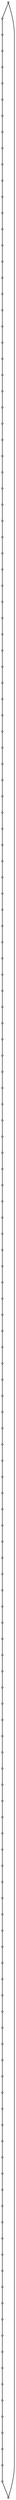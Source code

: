 graph random229610924 {
	node [shape=point fillcolor=white]
	1 [ pos = "14.969532,16.079321!"]
	2 [ pos = "17.640792,8.699552!"]
	3 [ pos = "7.874475,4.241802!"]
	4 [ pos = "13.330960,15.347393!"]
	5 [ pos = "11.756426,15.428891!"]
	6 [ pos = "8.806189,4.617848!"]
	7 [ pos = "18.245870,0.184032!"]
	8 [ pos = "11.750686,1.923818!"]
	9 [ pos = "1.231738,11.839602!"]
	10 [ pos = "4.814522,15.716503!"]
	11 [ pos = "4.932972,14.000628!"]
	12 [ pos = "8.114858,19.179108!"]
	13 [ pos = "6.425885,9.068096!"]
	14 [ pos = "2.812362,15.273065!"]
	15 [ pos = "7.974385,19.039971!"]
	16 [ pos = "9.206144,2.910757!"]
	17 [ pos = "15.086132,6.813776!"]
	18 [ pos = "11.610309,2.927447!"]
	19 [ pos = "11.055578,4.908109!"]
	20 [ pos = "18.274840,2.778844!"]
	21 [ pos = "0.303841,7.047869!"]
	22 [ pos = "7.396692,18.549710!"]
	23 [ pos = "7.231901,19.147378!"]
	24 [ pos = "0.440368,8.463639!"]
	25 [ pos = "10.953820,5.254889!"]
	26 [ pos = "4.146982,15.886792!"]
	27 [ pos = "19.255518,12.261841!"]
	28 [ pos = "15.032740,5.648243!"]
	29 [ pos = "1.296777,17.845102!"]
	30 [ pos = "0.888148,9.271162!"]
	31 [ pos = "16.851913,10.094292!"]
	32 [ pos = "12.181919,11.904885!"]
	33 [ pos = "16.908068,3.759068!"]
	34 [ pos = "14.832332,7.930486!"]
	35 [ pos = "8.667177,13.074012!"]
	36 [ pos = "10.709330,8.971018!"]
	37 [ pos = "0.088721,18.106022!"]
	38 [ pos = "7.487568,7.320622!"]
	39 [ pos = "17.220240,7.927936!"]
	40 [ pos = "15.784261,8.140900!"]
	41 [ pos = "13.182825,19.931244!"]
	42 [ pos = "3.994532,12.405183!"]
	43 [ pos = "12.159925,19.027272!"]
	44 [ pos = "18.053426,13.456702!"]
	45 [ pos = "16.839214,18.941574!"]
	46 [ pos = "2.694703,13.657966!"]
	47 [ pos = "9.002706,14.876622!"]
	48 [ pos = "5.529691,5.877614!"]
	49 [ pos = "18.635690,0.328863!"]
	50 [ pos = "13.808100,7.269707!"]
	51 [ pos = "13.402875,4.484270!"]
	52 [ pos = "16.240724,13.491596!"]
	53 [ pos = "2.557132,3.695132!"]
	54 [ pos = "0.779058,19.777373!"]
	55 [ pos = "11.623067,16.563319!"]
	56 [ pos = "7.885113,4.772732!"]
	57 [ pos = "16.461403,11.879645!"]
	58 [ pos = "17.177915,8.588168!"]
	59 [ pos = "10.873757,15.198180!"]
	60 [ pos = "2.011709,7.679811!"]
	61 [ pos = "14.106594,4.706413!"]
	62 [ pos = "1.304617,3.076140!"]
	63 [ pos = "19.583035,6.834309!"]
	64 [ pos = "8.953753,18.185564!"]
	65 [ pos = "7.163172,2.728693!"]
	66 [ pos = "5.422111,0.532887!"]
	67 [ pos = "7.212963,1.629675!"]
	68 [ pos = "14.024483,9.770096!"]
	69 [ pos = "5.324806,14.803540!"]
	70 [ pos = "9.514308,16.947874!"]
	71 [ pos = "11.333700,17.399421!"]
	72 [ pos = "1.687446,7.761943!"]
	73 [ pos = "9.245907,18.865360!"]
	74 [ pos = "16.350111,0.086504!"]
	75 [ pos = "14.030381,18.361820!"]
	76 [ pos = "7.766315,8.103815!"]
	77 [ pos = "3.035073,9.070933!"]
	78 [ pos = "11.179955,2.584947!"]
	79 [ pos = "15.905241,0.100548!"]
	80 [ pos = "0.737352,3.035253!"]
	81 [ pos = "2.829241,6.159462!"]
	82 [ pos = "3.568139,10.042205!"]
	83 [ pos = "7.789137,17.592622!"]
	84 [ pos = "19.812300,13.113944!"]
	85 [ pos = "12.363002,9.293449!"]
	86 [ pos = "10.028657,3.663542!"]
	87 [ pos = "6.659710,11.716103!"]
	88 [ pos = "11.425485,15.905617!"]
	89 [ pos = "10.548303,7.742435!"]
	90 [ pos = "15.992121,4.545524!"]
	91 [ pos = "6.071095,3.725276!"]
	92 [ pos = "12.649339,9.106168!"]
	93 [ pos = "12.796209,3.796133!"]
	94 [ pos = "11.691115,8.668290!"]
	95 [ pos = "3.896681,12.428467!"]
	96 [ pos = "11.703543,6.725923!"]
	97 [ pos = "18.587929,15.271683!"]
	98 [ pos = "16.768127,6.343906!"]
	99 [ pos = "12.831145,16.547267!"]
	100 [ pos = "19.457850,5.160987!"]
	101 [ pos = "5.807556,9.453347!"]
	102 [ pos = "8.824529,12.467266!"]
	103 [ pos = "1.136290,0.216853!"]
	104 [ pos = "8.339723,11.684593!"]
	105 [ pos = "7.959288,4.298684!"]
	106 [ pos = "16.230117,14.030384!"]
	107 [ pos = "8.023960,8.846296!"]
	108 [ pos = "3.103392,0.787009!"]
	109 [ pos = "12.642429,14.794507!"]
	110 [ pos = "9.455299,16.539110!"]
	111 [ pos = "7.189814,1.125682!"]
	112 [ pos = "3.231873,5.744583!"]
	113 [ pos = "16.397365,20.000000!"]
	114 [ pos = "12.088489,9.195350!"]
	115 [ pos = "16.514107,11.513179!"]
	116 [ pos = "14.356337,2.288503!"]
	117 [ pos = "0.933366,3.147705!"]
	118 [ pos = "14.755769,2.069656!"]
	119 [ pos = "3.364558,3.062332!"]
	120 [ pos = "13.754249,11.323847!"]
	121 [ pos = "7.361015,9.951206!"]
	122 [ pos = "5.321071,15.384975!"]
	123 [ pos = "18.797501,8.424462!"]
	124 [ pos = "16.171984,11.406770!"]
	125 [ pos = "3.185809,5.594124!"]
	126 [ pos = "7.912720,10.375623!"]
	127 [ pos = "6.719806,11.144593!"]
	128 [ pos = "16.120207,3.084011!"]
	129 [ pos = "11.111433,8.175536!"]
	130 [ pos = "12.279361,7.592380!"]
	131 [ pos = "19.688715,6.602537!"]
	132 [ pos = "9.880884,0.588921!"]
	133 [ pos = "9.750242,4.603493!"]
	134 [ pos = "2.658577,13.114801!"]
	135 [ pos = "7.665825,16.412826!"]
	136 [ pos = "4.405488,15.026840!"]
	137 [ pos = "6.330871,9.726558!"]
	138 [ pos = "10.378655,5.095213!"]
	139 [ pos = "18.151021,6.517480!"]
	140 [ pos = "16.501982,1.303670!"]
	141 [ pos = "12.111603,4.381543!"]
	142 [ pos = "11.679294,18.831409!"]
	143 [ pos = "15.526136,7.766340!"]
	144 [ pos = "1.882260,6.604408!"]
	145 [ pos = "15.941876,14.161621!"]
	146 [ pos = "14.196789,15.597431!"]
	147 [ pos = "0.730998,4.044512!"]
	148 [ pos = "16.186353,10.481241!"]
	149 [ pos = "8.648005,18.844930!"]
	150 [ pos = "3.562882,16.313830!"]
	151 [ pos = "15.224596,7.968369!"]
	152 [ pos = "11.307510,1.522307!"]
	153 [ pos = "17.694928,1.653005!"]
	154 [ pos = "6.617520,15.812789!"]
	155 [ pos = "8.170485,3.086342!"]

	1 -- 146
	146 -- 4
	4 -- 109
	109 -- 5
	5 -- 88
	88 -- 55
	55 -- 71
	71 -- 142
	142 -- 43
	43 -- 41
	41 -- 75
	75 -- 99
	99 -- 59
	59 -- 47
	47 -- 110
	110 -- 70
	70 -- 64
	64 -- 149
	149 -- 73
	73 -- 12
	12 -- 15
	15 -- 23
	23 -- 22
	22 -- 83
	83 -- 135
	135 -- 154
	154 -- 122
	122 -- 69
	69 -- 11
	11 -- 136
	136 -- 10
	10 -- 26
	26 -- 150
	150 -- 14
	14 -- 46
	46 -- 134
	134 -- 95
	95 -- 42
	42 -- 82
	82 -- 77
	77 -- 60
	60 -- 72
	72 -- 144
	144 -- 81
	81 -- 112
	112 -- 125
	125 -- 53
	53 -- 119
	119 -- 62
	62 -- 117
	117 -- 80
	80 -- 147
	147 -- 21
	21 -- 24
	24 -- 30
	30 -- 9
	9 -- 101
	101 -- 137
	137 -- 13
	13 -- 121
	121 -- 126
	126 -- 104
	104 -- 102
	102 -- 35
	35 -- 87
	87 -- 127
	127 -- 107
	107 -- 76
	76 -- 38
	38 -- 48
	48 -- 91
	91 -- 65
	65 -- 155
	155 -- 16
	16 -- 86
	86 -- 133
	133 -- 138
	138 -- 25
	25 -- 19
	19 -- 141
	141 -- 93
	93 -- 51
	51 -- 61
	61 -- 28
	28 -- 17
	17 -- 143
	143 -- 151
	151 -- 34
	34 -- 40
	40 -- 39
	39 -- 58
	58 -- 2
	2 -- 123
	123 -- 63
	63 -- 131
	131 -- 100
	100 -- 139
	139 -- 98
	98 -- 90
	90 -- 33
	33 -- 128
	128 -- 118
	118 -- 116
	116 -- 140
	140 -- 74
	74 -- 79
	79 -- 7
	7 -- 49
	49 -- 153
	153 -- 20
	20 -- 50
	50 -- 130
	130 -- 96
	96 -- 89
	89 -- 129
	129 -- 94
	94 -- 114
	114 -- 85
	85 -- 92
	92 -- 68
	68 -- 120
	120 -- 32
	32 -- 36
	36 -- 6
	6 -- 105
	105 -- 3
	3 -- 56
	56 -- 67
	67 -- 111
	111 -- 66
	66 -- 108
	108 -- 103
	103 -- 132
	132 -- 152
	152 -- 8
	8 -- 78
	78 -- 18
	18 -- 148
	148 -- 31
	31 -- 115
	115 -- 124
	124 -- 57
	57 -- 52
	52 -- 106
	106 -- 145
	145 -- 44
	44 -- 27
	27 -- 84
	84 -- 97
	97 -- 45
	45 -- 113
	113 -- 29
	29 -- 37
	37 -- 54
	54 -- 1
}